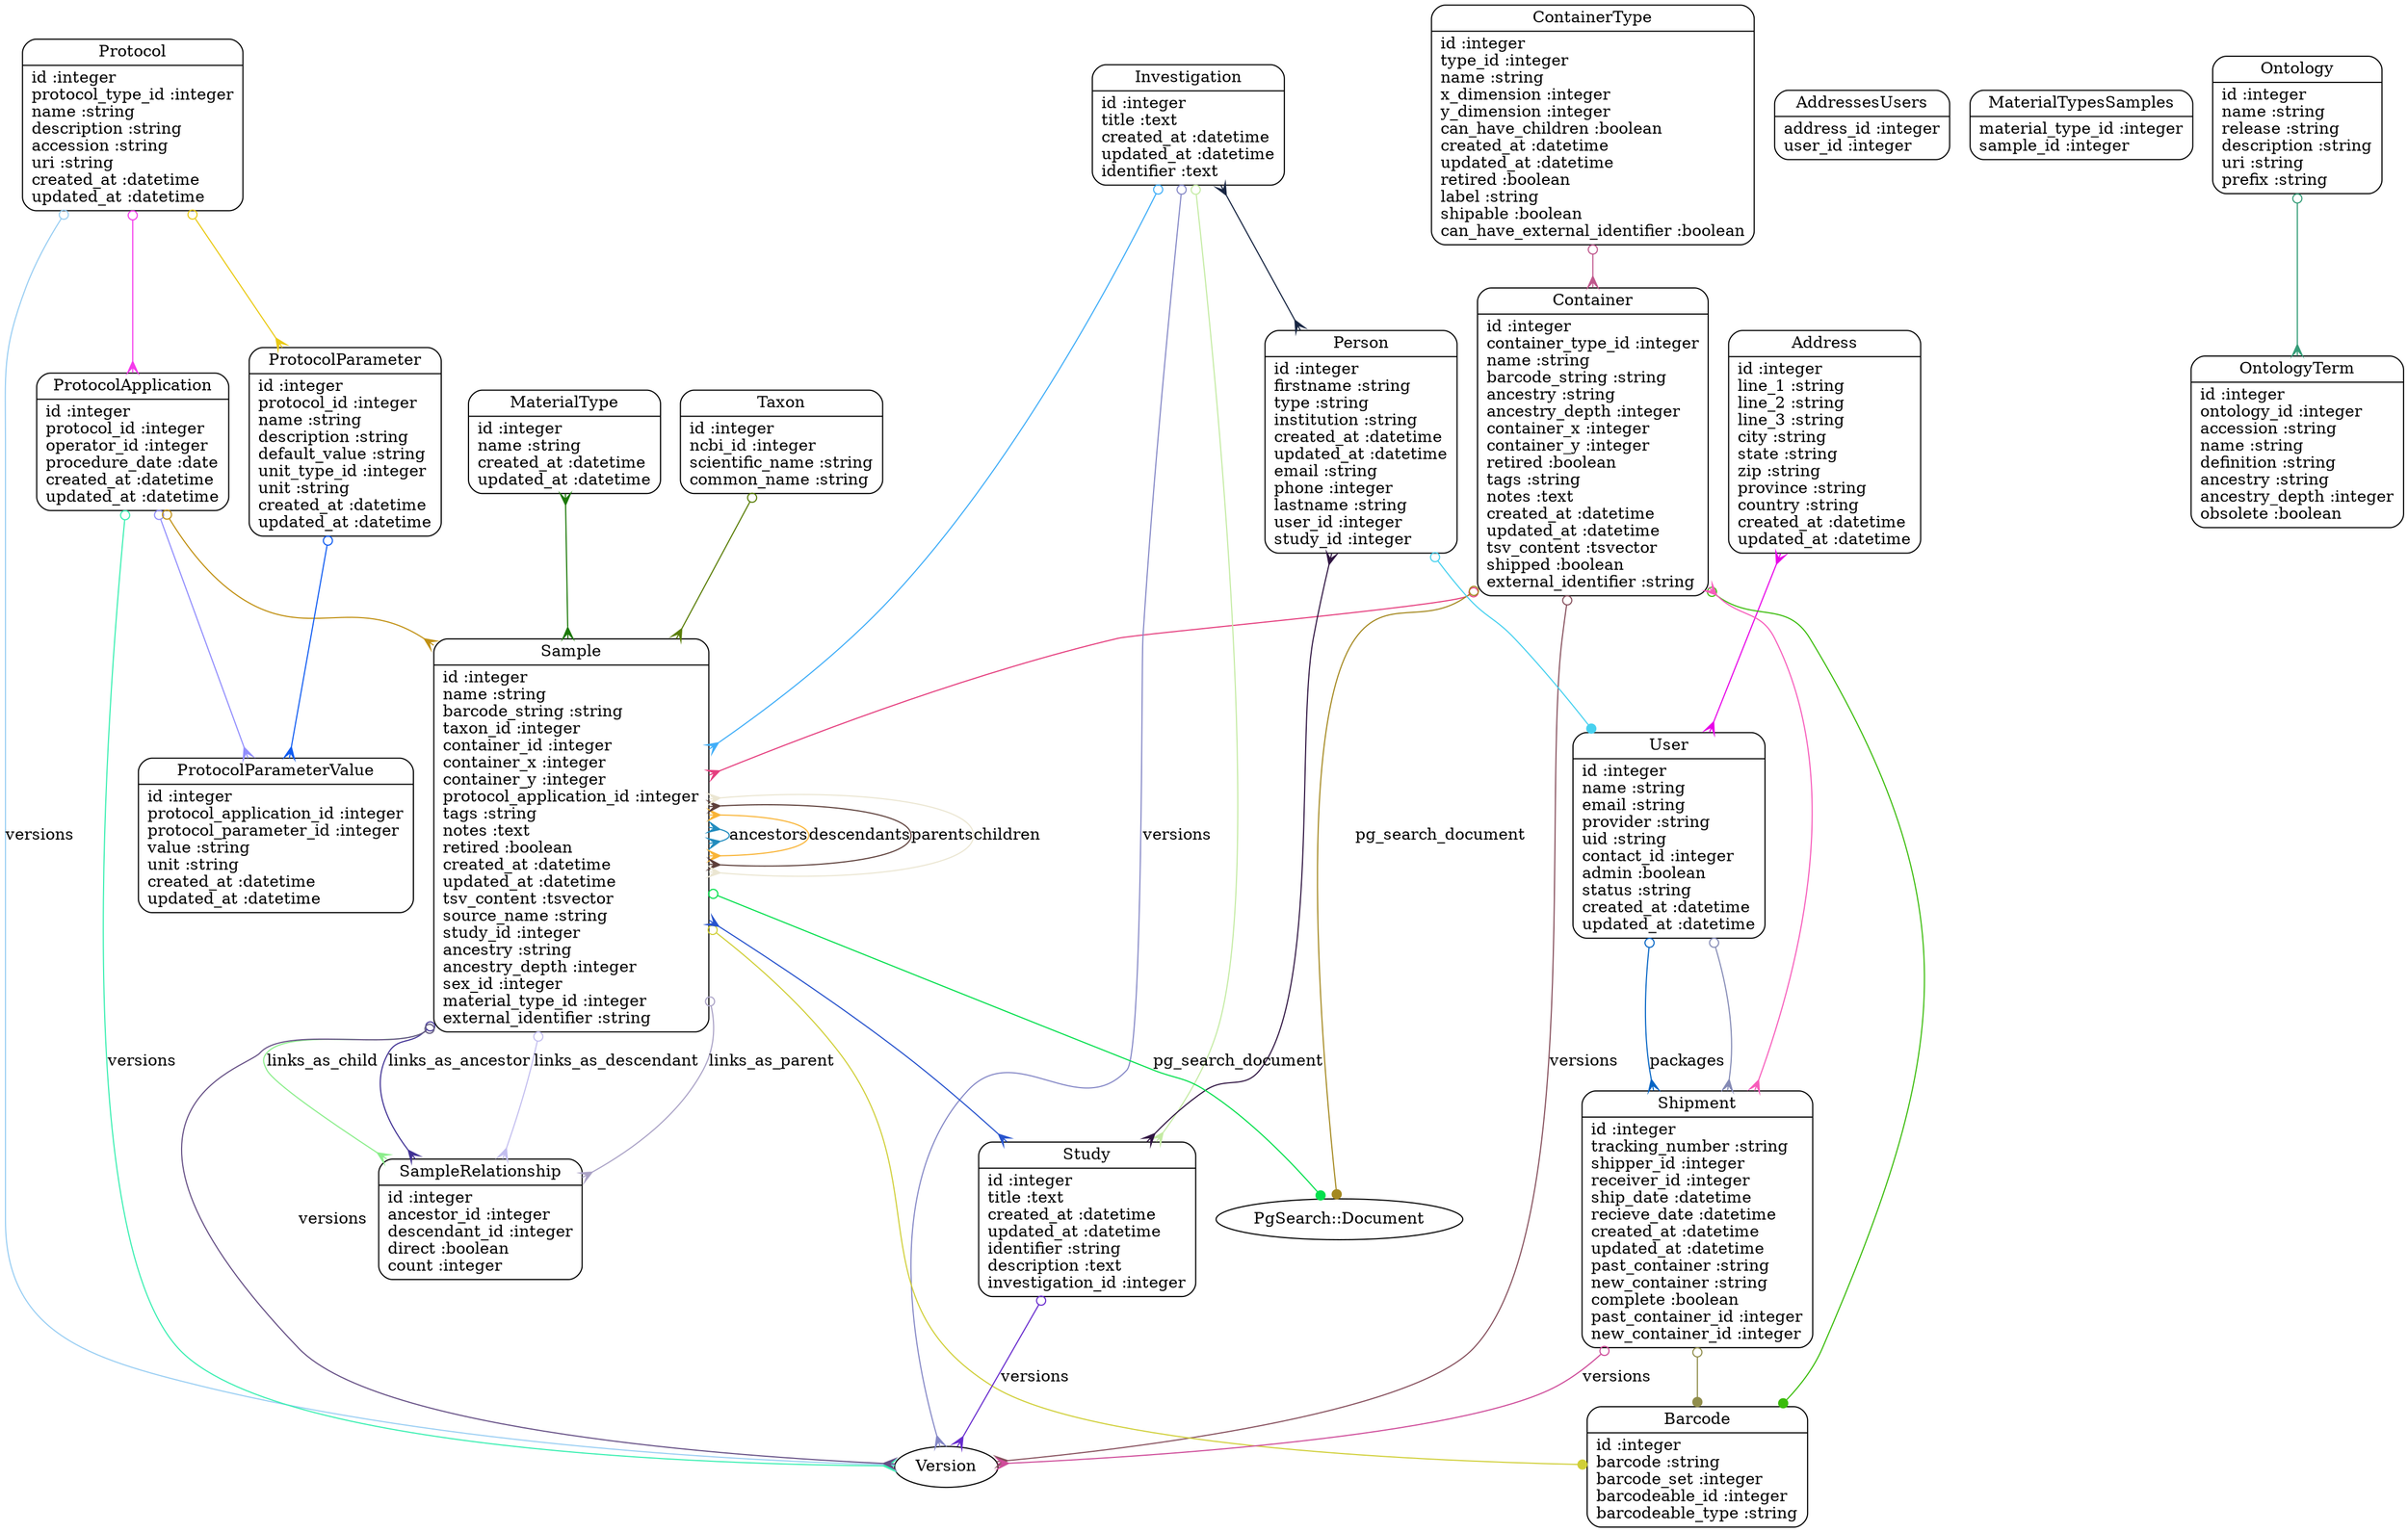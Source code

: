 digraph models_diagram {
	graph[overlap=false, splines=true]
	"Address" [shape=Mrecord, label="{Address|id :integer\lline_1 :string\lline_2 :string\lline_3 :string\lcity :string\lstate :string\lzip :string\lprovince :string\lcountry :string\lcreated_at :datetime\lupdated_at :datetime\l}"]
	"AddressesUsers" [shape=Mrecord, label="{AddressesUsers|address_id :integer\luser_id :integer\l}"]
	"Barcode" [shape=Mrecord, label="{Barcode|id :integer\lbarcode :string\lbarcode_set :integer\lbarcodeable_id :integer\lbarcodeable_type :string\l}"]
	"Container" [shape=Mrecord, label="{Container|id :integer\lcontainer_type_id :integer\lname :string\lbarcode_string :string\lancestry :string\lancestry_depth :integer\lcontainer_x :integer\lcontainer_y :integer\lretired :boolean\ltags :string\lnotes :text\lcreated_at :datetime\lupdated_at :datetime\ltsv_content :tsvector\lshipped :boolean\lexternal_identifier :string\l}"]
	"ContainerType" [shape=Mrecord, label="{ContainerType|id :integer\ltype_id :integer\lname :string\lx_dimension :integer\ly_dimension :integer\lcan_have_children :boolean\lcreated_at :datetime\lupdated_at :datetime\lretired :boolean\llabel :string\lshipable :boolean\lcan_have_external_identifier :boolean\l}"]
	"Investigation" [shape=Mrecord, label="{Investigation|id :integer\ltitle :text\lcreated_at :datetime\lupdated_at :datetime\lidentifier :text\l}"]
	"MaterialType" [shape=Mrecord, label="{MaterialType|id :integer\lname :string\lcreated_at :datetime\lupdated_at :datetime\l}"]
	"MaterialTypesSamples" [shape=Mrecord, label="{MaterialTypesSamples|material_type_id :integer\lsample_id :integer\l}"]
	"Ontology" [shape=Mrecord, label="{Ontology|id :integer\lname :string\lrelease :string\ldescription :string\luri :string\lprefix :string\l}"]
	"OntologyTerm" [shape=Mrecord, label="{OntologyTerm|id :integer\lontology_id :integer\laccession :string\lname :string\ldefinition :string\lancestry :string\lancestry_depth :integer\lobsolete :boolean\l}"]
	"Person" [shape=Mrecord, label="{Person|id :integer\lfirstname :string\ltype :string\linstitution :string\lcreated_at :datetime\lupdated_at :datetime\lemail :string\lphone :integer\llastname :string\luser_id :integer\lstudy_id :integer\l}"]
	"Protocol" [shape=Mrecord, label="{Protocol|id :integer\lprotocol_type_id :integer\lname :string\ldescription :string\laccession :string\luri :string\lcreated_at :datetime\lupdated_at :datetime\l}"]
	"ProtocolApplication" [shape=Mrecord, label="{ProtocolApplication|id :integer\lprotocol_id :integer\loperator_id :integer\lprocedure_date :date\lcreated_at :datetime\lupdated_at :datetime\l}"]
	"ProtocolParameter" [shape=Mrecord, label="{ProtocolParameter|id :integer\lprotocol_id :integer\lname :string\ldescription :string\ldefault_value :string\lunit_type_id :integer\lunit :string\lcreated_at :datetime\lupdated_at :datetime\l}"]
	"ProtocolParameterValue" [shape=Mrecord, label="{ProtocolParameterValue|id :integer\lprotocol_application_id :integer\lprotocol_parameter_id :integer\lvalue :string\lunit :string\lcreated_at :datetime\lupdated_at :datetime\l}"]
	"Sample" [shape=Mrecord, label="{Sample|id :integer\lname :string\lbarcode_string :string\ltaxon_id :integer\lcontainer_id :integer\lcontainer_x :integer\lcontainer_y :integer\lprotocol_application_id :integer\ltags :string\lnotes :text\lretired :boolean\lcreated_at :datetime\lupdated_at :datetime\ltsv_content :tsvector\lsource_name :string\lstudy_id :integer\lancestry :string\lancestry_depth :integer\lsex_id :integer\lmaterial_type_id :integer\lexternal_identifier :string\l}"]
	"SampleRelationship" [shape=Mrecord, label="{SampleRelationship|id :integer\lancestor_id :integer\ldescendant_id :integer\ldirect :boolean\lcount :integer\l}"]
	"Shipment" [shape=Mrecord, label="{Shipment|id :integer\ltracking_number :string\lshipper_id :integer\lreceiver_id :integer\lship_date :datetime\lrecieve_date :datetime\lcreated_at :datetime\lupdated_at :datetime\lpast_container :string\lnew_container :string\lcomplete :boolean\lpast_container_id :integer\lnew_container_id :integer\l}"]
	"Study" [shape=Mrecord, label="{Study|id :integer\ltitle :text\lcreated_at :datetime\lupdated_at :datetime\lidentifier :string\ldescription :text\linvestigation_id :integer\l}"]
	"Taxon" [shape=Mrecord, label="{Taxon|id :integer\lncbi_id :integer\lscientific_name :string\lcommon_name :string\l}"]
	"User" [shape=Mrecord, label="{User|id :integer\lname :string\lemail :string\lprovider :string\luid :string\lcontact_id :integer\ladmin :boolean\lstatus :string\lcreated_at :datetime\lupdated_at :datetime\l}"]
	"Address" -> "User" [arrowtail=crow, arrowhead=crow, dir=both color="#E804E8"]
	"Container" -> "Sample" [arrowtail=odot, arrowhead=crow, dir=both color="#E53E7E"]
	"Container" -> "Barcode" [arrowtail=odot, arrowhead=dot, dir=both color="#3ABC0B"]
	"Container" -> "Shipment" [arrowtail=crow, arrowhead=crow, dir=both color="#F75CBB"]
	"Container" -> "PgSearch::Document" [label="pg_search_document", arrowtail=odot, arrowhead=dot, dir=both color="#A4881F"]
	"Container" -> "Version" [label="versions", arrowtail=odot, arrowhead=crow, dir=both color="#864F5C"]
	"ContainerType" -> "Container" [arrowtail=odot, arrowhead=crow, dir=both color="#C0588D"]
	"Investigation" -> "Study" [arrowtail=odot, arrowhead=crow, dir=both color="#C4EBA3"]
	"Investigation" -> "Sample" [arrowtail=odot, arrowhead=crow, dir=both color="#41AEF8"]
	"Investigation" -> "Person" [arrowtail=crow, arrowhead=crow, dir=both color="#182643"]
	"Investigation" -> "Version" [label="versions", arrowtail=odot, arrowhead=crow, dir=both color="#8487C6"]
	"MaterialType" -> "Sample" [arrowtail=crow, arrowhead=crow, dir=both color="#1C7908"]
	"Ontology" -> "OntologyTerm" [arrowtail=odot, arrowhead=crow, dir=both color="#359D78"]
	"Person" -> "Study" [arrowtail=crow, arrowhead=crow, dir=both color="#301542"]
	"Person" -> "User" [arrowtail=odot, arrowhead=dot, dir=both color="#48D1EF"]
	"Protocol" -> "ProtocolApplication" [arrowtail=odot, arrowhead=crow, dir=both color="#F53BEC"]
	"Protocol" -> "ProtocolParameter" [arrowtail=odot, arrowhead=crow, dir=both color="#EACA15"]
	"Protocol" -> "Version" [label="versions", arrowtail=odot, arrowhead=crow, dir=both color="#99CEF3"]
	"ProtocolApplication" -> "Sample" [arrowtail=odot, arrowhead=crow, dir=both color="#C19114"]
	"ProtocolApplication" -> "ProtocolParameterValue" [arrowtail=odot, arrowhead=crow, dir=both color="#918DFD"]
	"ProtocolApplication" -> "Version" [label="versions", arrowtail=odot, arrowhead=crow, dir=both color="#39EFB1"]
	"ProtocolParameter" -> "ProtocolParameterValue" [arrowtail=odot, arrowhead=crow, dir=both color="#105CF2"]
	"Sample" -> "Barcode" [arrowtail=odot, arrowhead=dot, dir=both color="#D0CF38"]
	"Sample" -> "Study" [arrowtail=crow, arrowhead=crow, dir=both color="#2753CD"]
	"Sample" -> "SampleRelationship" [label="links_as_ancestor", arrowtail=odot, arrowhead=crow, dir=both color="#423395"]
	"Sample" -> "SampleRelationship" [label="links_as_descendant", arrowtail=odot, arrowhead=crow, dir=both color="#C3BEEF"]
	"Sample" -> "Sample" [label="ancestors", arrowtail=crow, arrowhead=crow, dir=both color="#228CBE"]
	"Sample" -> "Sample" [label="descendants", arrowtail=crow, arrowhead=crow, dir=both color="#F9B436"]
	"Sample" -> "SampleRelationship" [label="links_as_parent", arrowtail=odot, arrowhead=crow, dir=both color="#AAA2C6"]
	"Sample" -> "SampleRelationship" [label="links_as_child", arrowtail=odot, arrowhead=crow, dir=both color="#8CEE8C"]
	"Sample" -> "Sample" [label="parents", arrowtail=crow, arrowhead=crow, dir=both color="#5E403B"]
	"Sample" -> "Sample" [label="children", arrowtail=crow, arrowhead=crow, dir=both color="#EBE6D2"]
	"Sample" -> "PgSearch::Document" [label="pg_search_document", arrowtail=odot, arrowhead=dot, dir=both color="#03E04D"]
	"Sample" -> "Version" [label="versions", arrowtail=odot, arrowhead=crow, dir=both color="#654F85"]
	"Shipment" -> "Barcode" [arrowtail=odot, arrowhead=dot, dir=both color="#908D4B"]
	"Shipment" -> "Version" [label="versions", arrowtail=odot, arrowhead=crow, dir=both color="#CE4B99"]
	"Study" -> "Version" [label="versions", arrowtail=odot, arrowhead=crow, dir=both color="#682CCE"]
	"Taxon" -> "Sample" [arrowtail=odot, arrowhead=crow, dir=both color="#5A7E08"]
	"User" -> "Shipment" [arrowtail=odot, arrowhead=crow, dir=both color="#848AB5"]
	"User" -> "Shipment" [label="packages", arrowtail=odot, arrowhead=crow, dir=both color="#0565C5"]
}
